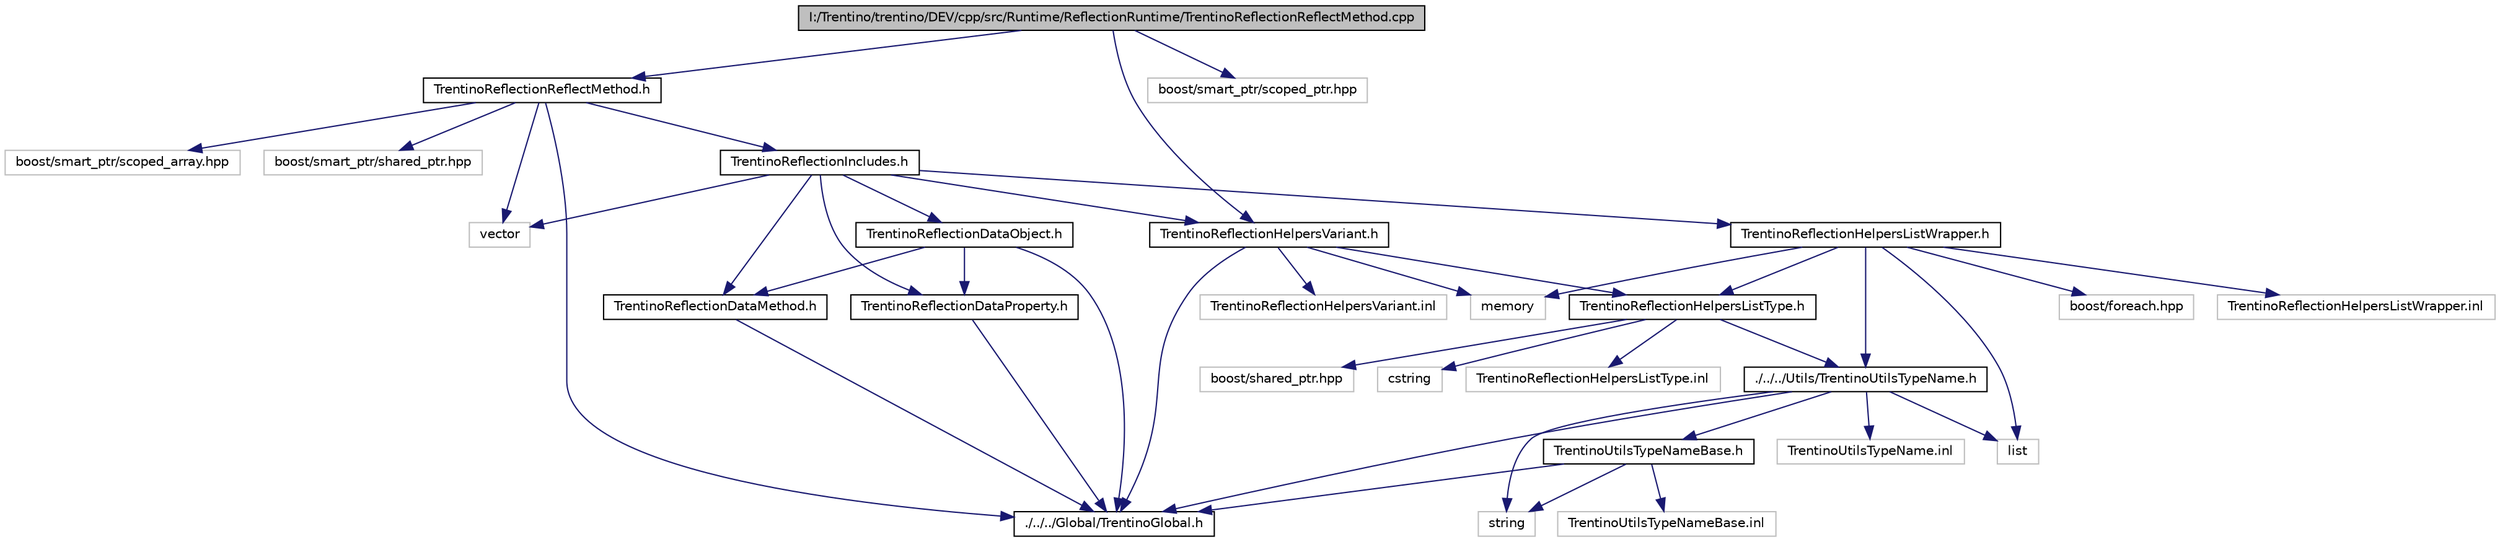 digraph G
{
  edge [fontname="Helvetica",fontsize="10",labelfontname="Helvetica",labelfontsize="10"];
  node [fontname="Helvetica",fontsize="10",shape=record];
  Node1 [label="I:/Trentino/trentino/DEV/cpp/src/Runtime/ReflectionRuntime/TrentinoReflectionReflectMethod.cpp",height=0.2,width=0.4,color="black", fillcolor="grey75", style="filled" fontcolor="black"];
  Node1 -> Node2 [color="midnightblue",fontsize="10",style="solid",fontname="Helvetica"];
  Node2 [label="TrentinoReflectionReflectMethod.h",height=0.2,width=0.4,color="black", fillcolor="white", style="filled",URL="$_trentino_reflection_reflect_method_8h.html"];
  Node2 -> Node3 [color="midnightblue",fontsize="10",style="solid",fontname="Helvetica"];
  Node3 [label="boost/smart_ptr/scoped_array.hpp",height=0.2,width=0.4,color="grey75", fillcolor="white", style="filled"];
  Node2 -> Node4 [color="midnightblue",fontsize="10",style="solid",fontname="Helvetica"];
  Node4 [label="boost/smart_ptr/shared_ptr.hpp",height=0.2,width=0.4,color="grey75", fillcolor="white", style="filled"];
  Node2 -> Node5 [color="midnightblue",fontsize="10",style="solid",fontname="Helvetica"];
  Node5 [label="vector",height=0.2,width=0.4,color="grey75", fillcolor="white", style="filled"];
  Node2 -> Node6 [color="midnightblue",fontsize="10",style="solid",fontname="Helvetica"];
  Node6 [label="./../../Global/TrentinoGlobal.h",height=0.2,width=0.4,color="black", fillcolor="white", style="filled",URL="$_trentino_global_8h.html"];
  Node2 -> Node7 [color="midnightblue",fontsize="10",style="solid",fontname="Helvetica"];
  Node7 [label="TrentinoReflectionIncludes.h",height=0.2,width=0.4,color="black", fillcolor="white", style="filled",URL="$_trentino_reflection_includes_8h.html"];
  Node7 -> Node5 [color="midnightblue",fontsize="10",style="solid",fontname="Helvetica"];
  Node7 -> Node8 [color="midnightblue",fontsize="10",style="solid",fontname="Helvetica"];
  Node8 [label="TrentinoReflectionDataMethod.h",height=0.2,width=0.4,color="black", fillcolor="white", style="filled",URL="$_trentino_reflection_data_method_8h.html"];
  Node8 -> Node6 [color="midnightblue",fontsize="10",style="solid",fontname="Helvetica"];
  Node7 -> Node9 [color="midnightblue",fontsize="10",style="solid",fontname="Helvetica"];
  Node9 [label="TrentinoReflectionDataProperty.h",height=0.2,width=0.4,color="black", fillcolor="white", style="filled",URL="$_trentino_reflection_data_property_8h.html"];
  Node9 -> Node6 [color="midnightblue",fontsize="10",style="solid",fontname="Helvetica"];
  Node7 -> Node10 [color="midnightblue",fontsize="10",style="solid",fontname="Helvetica"];
  Node10 [label="TrentinoReflectionDataObject.h",height=0.2,width=0.4,color="black", fillcolor="white", style="filled",URL="$_trentino_reflection_data_object_8h.html"];
  Node10 -> Node6 [color="midnightblue",fontsize="10",style="solid",fontname="Helvetica"];
  Node10 -> Node9 [color="midnightblue",fontsize="10",style="solid",fontname="Helvetica"];
  Node10 -> Node8 [color="midnightblue",fontsize="10",style="solid",fontname="Helvetica"];
  Node7 -> Node11 [color="midnightblue",fontsize="10",style="solid",fontname="Helvetica"];
  Node11 [label="TrentinoReflectionHelpersVariant.h",height=0.2,width=0.4,color="black", fillcolor="white", style="filled",URL="$_trentino_reflection_helpers_variant_8h.html"];
  Node11 -> Node12 [color="midnightblue",fontsize="10",style="solid",fontname="Helvetica"];
  Node12 [label="memory",height=0.2,width=0.4,color="grey75", fillcolor="white", style="filled"];
  Node11 -> Node6 [color="midnightblue",fontsize="10",style="solid",fontname="Helvetica"];
  Node11 -> Node13 [color="midnightblue",fontsize="10",style="solid",fontname="Helvetica"];
  Node13 [label="TrentinoReflectionHelpersListType.h",height=0.2,width=0.4,color="black", fillcolor="white", style="filled",URL="$_trentino_reflection_helpers_list_type_8h.html"];
  Node13 -> Node14 [color="midnightblue",fontsize="10",style="solid",fontname="Helvetica"];
  Node14 [label="boost/shared_ptr.hpp",height=0.2,width=0.4,color="grey75", fillcolor="white", style="filled"];
  Node13 -> Node15 [color="midnightblue",fontsize="10",style="solid",fontname="Helvetica"];
  Node15 [label="cstring",height=0.2,width=0.4,color="grey75", fillcolor="white", style="filled"];
  Node13 -> Node16 [color="midnightblue",fontsize="10",style="solid",fontname="Helvetica"];
  Node16 [label="./../../Utils/TrentinoUtilsTypeName.h",height=0.2,width=0.4,color="black", fillcolor="white", style="filled",URL="$_trentino_utils_type_name_8h.html"];
  Node16 -> Node17 [color="midnightblue",fontsize="10",style="solid",fontname="Helvetica"];
  Node17 [label="string",height=0.2,width=0.4,color="grey75", fillcolor="white", style="filled"];
  Node16 -> Node18 [color="midnightblue",fontsize="10",style="solid",fontname="Helvetica"];
  Node18 [label="list",height=0.2,width=0.4,color="grey75", fillcolor="white", style="filled"];
  Node16 -> Node6 [color="midnightblue",fontsize="10",style="solid",fontname="Helvetica"];
  Node16 -> Node19 [color="midnightblue",fontsize="10",style="solid",fontname="Helvetica"];
  Node19 [label="TrentinoUtilsTypeNameBase.h",height=0.2,width=0.4,color="black", fillcolor="white", style="filled",URL="$_trentino_utils_type_name_base_8h.html"];
  Node19 -> Node17 [color="midnightblue",fontsize="10",style="solid",fontname="Helvetica"];
  Node19 -> Node6 [color="midnightblue",fontsize="10",style="solid",fontname="Helvetica"];
  Node19 -> Node20 [color="midnightblue",fontsize="10",style="solid",fontname="Helvetica"];
  Node20 [label="TrentinoUtilsTypeNameBase.inl",height=0.2,width=0.4,color="grey75", fillcolor="white", style="filled"];
  Node16 -> Node21 [color="midnightblue",fontsize="10",style="solid",fontname="Helvetica"];
  Node21 [label="TrentinoUtilsTypeName.inl",height=0.2,width=0.4,color="grey75", fillcolor="white", style="filled"];
  Node13 -> Node22 [color="midnightblue",fontsize="10",style="solid",fontname="Helvetica"];
  Node22 [label="TrentinoReflectionHelpersListType.inl",height=0.2,width=0.4,color="grey75", fillcolor="white", style="filled"];
  Node11 -> Node23 [color="midnightblue",fontsize="10",style="solid",fontname="Helvetica"];
  Node23 [label="TrentinoReflectionHelpersVariant.inl",height=0.2,width=0.4,color="grey75", fillcolor="white", style="filled"];
  Node7 -> Node24 [color="midnightblue",fontsize="10",style="solid",fontname="Helvetica"];
  Node24 [label="TrentinoReflectionHelpersListWrapper.h",height=0.2,width=0.4,color="black", fillcolor="white", style="filled",URL="$_trentino_reflection_helpers_list_wrapper_8h.html"];
  Node24 -> Node12 [color="midnightblue",fontsize="10",style="solid",fontname="Helvetica"];
  Node24 -> Node18 [color="midnightblue",fontsize="10",style="solid",fontname="Helvetica"];
  Node24 -> Node25 [color="midnightblue",fontsize="10",style="solid",fontname="Helvetica"];
  Node25 [label="boost/foreach.hpp",height=0.2,width=0.4,color="grey75", fillcolor="white", style="filled"];
  Node24 -> Node13 [color="midnightblue",fontsize="10",style="solid",fontname="Helvetica"];
  Node24 -> Node16 [color="midnightblue",fontsize="10",style="solid",fontname="Helvetica"];
  Node24 -> Node26 [color="midnightblue",fontsize="10",style="solid",fontname="Helvetica"];
  Node26 [label="TrentinoReflectionHelpersListWrapper.inl",height=0.2,width=0.4,color="grey75", fillcolor="white", style="filled"];
  Node1 -> Node27 [color="midnightblue",fontsize="10",style="solid",fontname="Helvetica"];
  Node27 [label="boost/smart_ptr/scoped_ptr.hpp",height=0.2,width=0.4,color="grey75", fillcolor="white", style="filled"];
  Node1 -> Node11 [color="midnightblue",fontsize="10",style="solid",fontname="Helvetica"];
}

